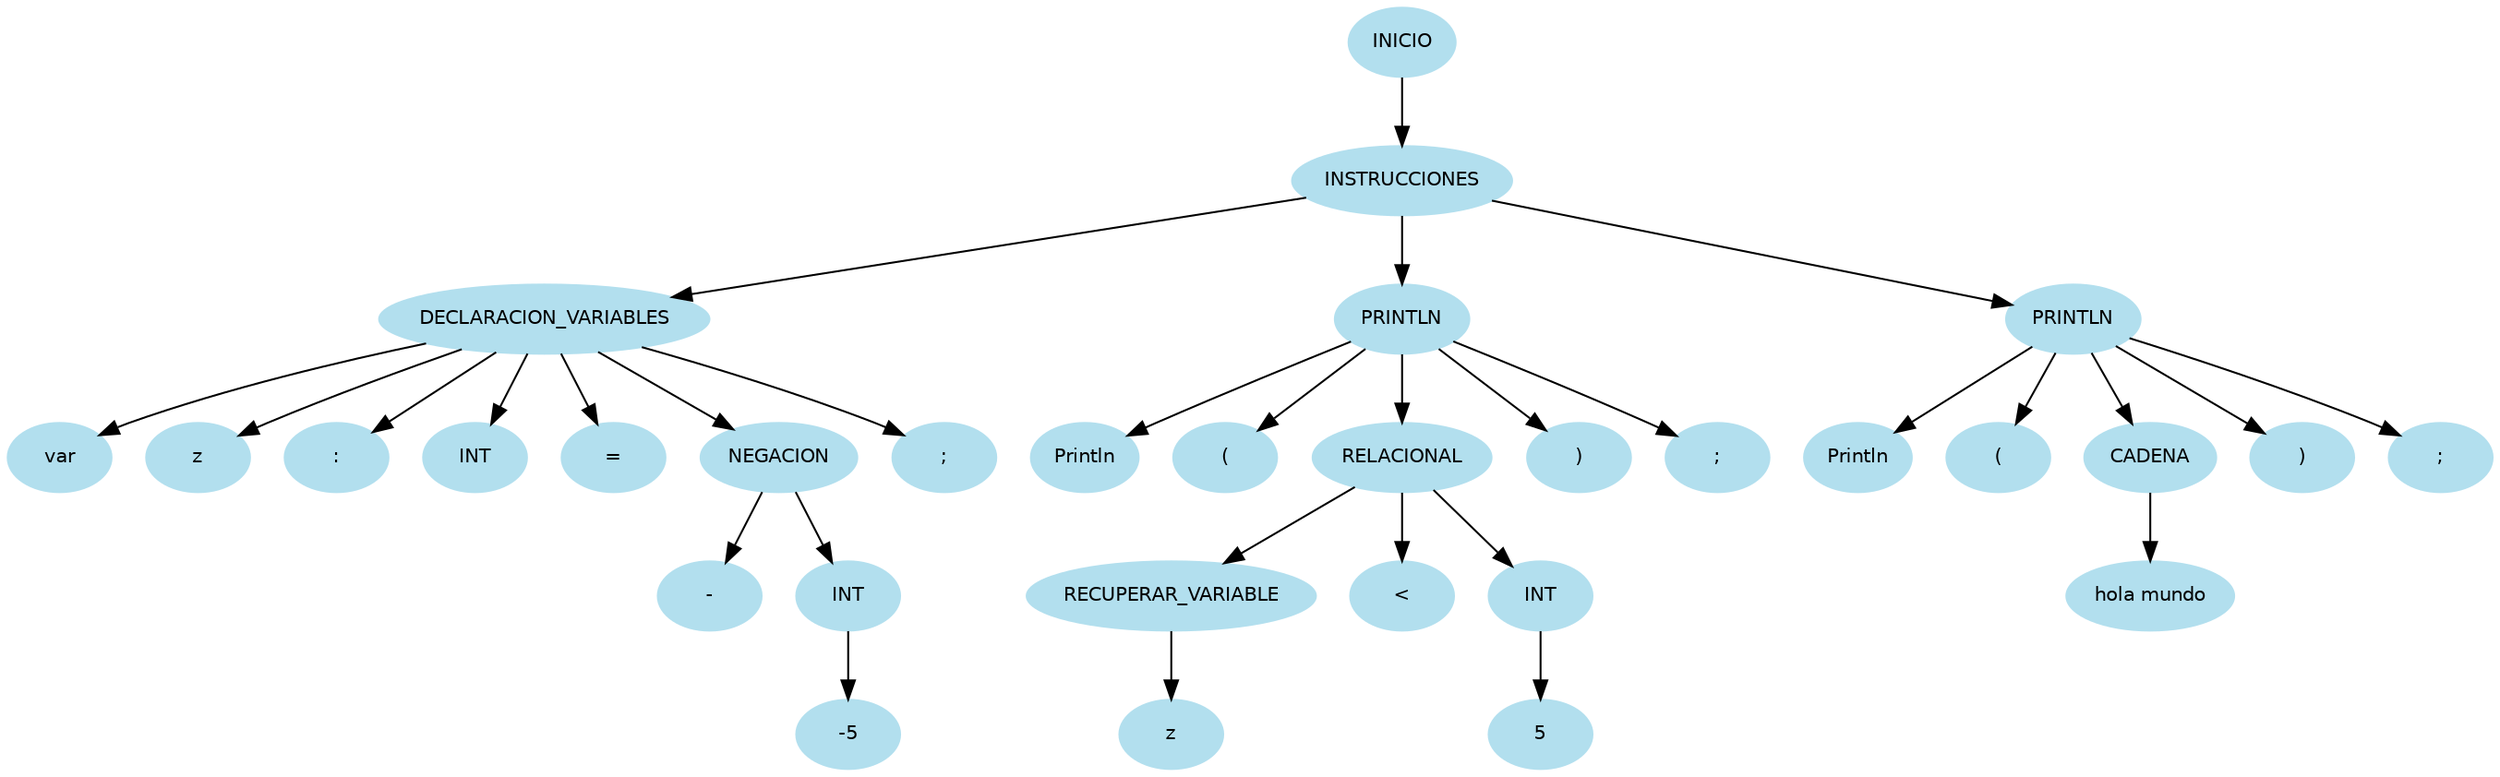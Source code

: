 digraph arbolAST{
node [shape=oval, style=filled, color=lightblue2, fontname=Helvetica, fontsize=10];
edge [fontname=Helvetica, fontsize=10];
n0[label="INICIO"];
n1[label="INSTRUCCIONES"];
n0 -> n1;
n2[label="DECLARACION_VARIABLES"];
n1 -> n2;
n3[label="var"];
n2 -> n3;
n4[label="z"];
n2 -> n4;
n5[label=":"];
n2 -> n5;
n6[label="INT"];
n2 -> n6;
n7[label="="];
n2 -> n7;
n8[label="NEGACION"];
n2 -> n8;
n9[label="-"];
n8 -> n9;
n10[label="INT"];
n8 -> n10;
n11[label="-5"];
n10 -> n11;
n12[label=";"];
n2 -> n12;
n13[label="PRINTLN"];
n1 -> n13;
n14[label="Println"];
n13 -> n14;
n15[label="("];
n13 -> n15;
n16[label="RELACIONAL"];
n13 -> n16;
n17[label="RECUPERAR_VARIABLE"];
n16 -> n17;
n18[label="z"];
n17 -> n18;
n19[label="<"];
n16 -> n19;
n20[label="INT"];
n16 -> n20;
n21[label="5"];
n20 -> n21;
n22[label=")"];
n13 -> n22;
n23[label=";"];
n13 -> n23;
n24[label="PRINTLN"];
n1 -> n24;
n25[label="Println"];
n24 -> n25;
n26[label="("];
n24 -> n26;
n27[label="CADENA"];
n24 -> n27;
n28[label="hola mundo"];
n27 -> n28;
n29[label=")"];
n24 -> n29;
n30[label=";"];
n24 -> n30;
}
